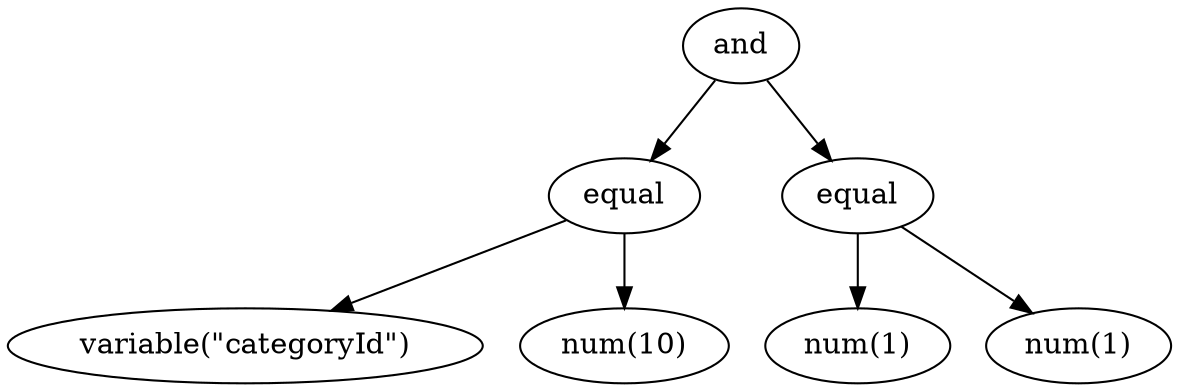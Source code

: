 digraph {
    and[label="and" class="operator,disabled"]
    eq1[label="equal" class="operator,disabled"]
    eq2[label="equal" class="operator,disabled"]
    categoryId[label="variable(\"categoryId\")" class="value,disabled"]
    one1[label="num(1)" class="value,disabled"]
    categoryValue[label="num(10)" class="value"]
    one2[label="num(1)" class="value,disabled"]

    and -> eq1[class="disabled"]
    and -> eq2[class="disabled"]

    eq1 -> categoryId[class="disabled"]
    eq1 -> categoryValue[class="disabled"]

    eq2 -> one1[class="disabled"]
    eq2 -> one2[class="disabled"]
}
